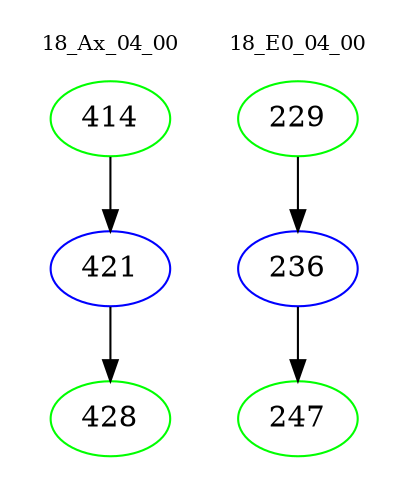 digraph{
subgraph cluster_0 {
color = white
label = "18_Ax_04_00";
fontsize=10;
T0_414 [label="414", color="green"]
T0_414 -> T0_421 [color="black"]
T0_421 [label="421", color="blue"]
T0_421 -> T0_428 [color="black"]
T0_428 [label="428", color="green"]
}
subgraph cluster_1 {
color = white
label = "18_E0_04_00";
fontsize=10;
T1_229 [label="229", color="green"]
T1_229 -> T1_236 [color="black"]
T1_236 [label="236", color="blue"]
T1_236 -> T1_247 [color="black"]
T1_247 [label="247", color="green"]
}
}
